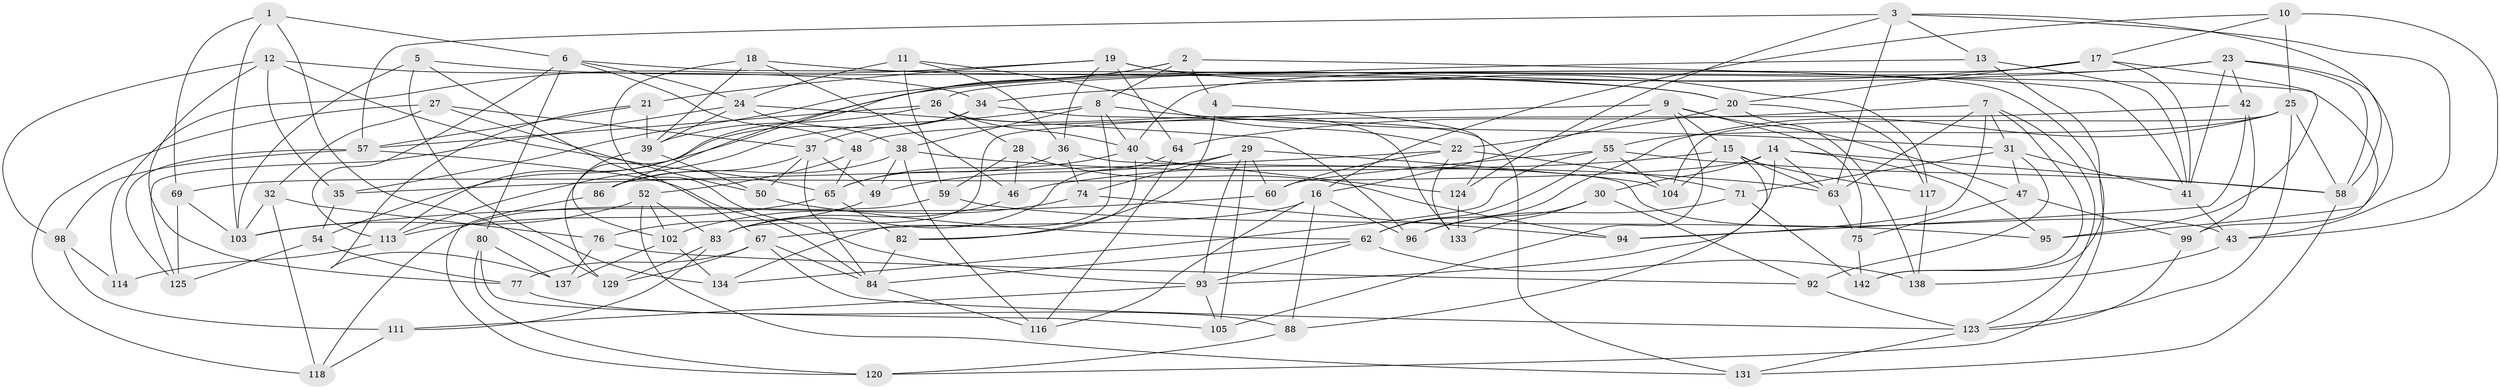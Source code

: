 // Generated by graph-tools (version 1.1) at 2025/24/03/03/25 07:24:30]
// undirected, 99 vertices, 236 edges
graph export_dot {
graph [start="1"]
  node [color=gray90,style=filled];
  1;
  2 [super="+135"];
  3 [super="+130"];
  4;
  5;
  6 [super="+97"];
  7 [super="+81"];
  8 [super="+61"];
  9 [super="+66"];
  10;
  11;
  12 [super="+45"];
  13;
  14 [super="+110"];
  15 [super="+78"];
  16 [super="+108"];
  17 [super="+33"];
  18;
  19 [super="+139"];
  20 [super="+68"];
  21;
  22 [super="+53"];
  23 [super="+44"];
  24 [super="+51"];
  25 [super="+126"];
  26 [super="+87"];
  27;
  28;
  29 [super="+73"];
  30;
  31 [super="+90"];
  32;
  34 [super="+115"];
  35;
  36 [super="+127"];
  37 [super="+85"];
  38 [super="+89"];
  39 [super="+70"];
  40 [super="+106"];
  41 [super="+79"];
  42;
  43 [super="+121"];
  46;
  47;
  48;
  49;
  50;
  52 [super="+72"];
  54;
  55 [super="+56"];
  57 [super="+140"];
  58 [super="+128"];
  59;
  60;
  62 [super="+132"];
  63 [super="+91"];
  64;
  65 [super="+101"];
  67 [super="+119"];
  69;
  71;
  74;
  75;
  76;
  77;
  80;
  82;
  83 [super="+112"];
  84 [super="+100"];
  86;
  88;
  92;
  93 [super="+107"];
  94;
  95;
  96;
  98;
  99;
  102 [super="+122"];
  103 [super="+109"];
  104;
  105;
  111;
  113 [super="+141"];
  114;
  116;
  117;
  118;
  120;
  123 [super="+136"];
  124;
  125;
  129;
  131;
  133;
  134;
  137;
  138;
  142;
  1 -- 69;
  1 -- 103;
  1 -- 129;
  1 -- 6;
  2 -- 4 [weight=2];
  2 -- 129;
  2 -- 86;
  2 -- 8;
  2 -- 41;
  3 -- 43;
  3 -- 124;
  3 -- 13;
  3 -- 63;
  3 -- 58;
  3 -- 57;
  4 -- 82;
  4 -- 124;
  5 -- 20;
  5 -- 103;
  5 -- 67;
  5 -- 134;
  6 -- 99;
  6 -- 48;
  6 -- 24;
  6 -- 80;
  6 -- 113;
  7 -- 64;
  7 -- 94;
  7 -- 31;
  7 -- 142;
  7 -- 123;
  7 -- 63;
  8 -- 113;
  8 -- 134;
  8 -- 31;
  8 -- 40;
  8 -- 38;
  9 -- 75;
  9 -- 15;
  9 -- 83;
  9 -- 16;
  9 -- 105;
  9 -- 47;
  10 -- 25;
  10 -- 17;
  10 -- 16;
  10 -- 43;
  11 -- 59;
  11 -- 36;
  11 -- 22;
  11 -- 24;
  12 -- 35;
  12 -- 77;
  12 -- 34 [weight=2];
  12 -- 65;
  12 -- 98;
  13 -- 120;
  13 -- 26;
  13 -- 41;
  14 -- 93;
  14 -- 95;
  14 -- 58;
  14 -- 69;
  14 -- 30;
  14 -- 63;
  15 -- 88;
  15 -- 104;
  15 -- 117;
  15 -- 46;
  15 -- 63;
  16 -- 67;
  16 -- 116;
  16 -- 88;
  16 -- 96;
  17 -- 40;
  17 -- 41;
  17 -- 35;
  17 -- 95;
  17 -- 20;
  18 -- 46;
  18 -- 93;
  18 -- 39;
  18 -- 20;
  19 -- 21;
  19 -- 117;
  19 -- 142;
  19 -- 64;
  19 -- 114;
  19 -- 36;
  20 -- 22;
  20 -- 138;
  20 -- 117;
  21 -- 137;
  21 -- 39;
  21 -- 57;
  22 -- 71;
  22 -- 133;
  22 -- 35;
  22 -- 60;
  23 -- 34;
  23 -- 58;
  23 -- 41;
  23 -- 113;
  23 -- 42;
  23 -- 95;
  24 -- 38;
  24 -- 96;
  24 -- 125;
  24 -- 39;
  25 -- 123;
  25 -- 104;
  25 -- 62;
  25 -- 55;
  25 -- 58;
  26 -- 28;
  26 -- 39;
  26 -- 57;
  26 -- 133;
  26 -- 40;
  27 -- 118;
  27 -- 32;
  27 -- 50;
  27 -- 37;
  28 -- 94;
  28 -- 46;
  28 -- 59;
  29 -- 60;
  29 -- 74;
  29 -- 49;
  29 -- 104;
  29 -- 105;
  29 -- 93;
  30 -- 133;
  30 -- 96;
  30 -- 92;
  31 -- 71;
  31 -- 41;
  31 -- 92;
  31 -- 47;
  32 -- 118;
  32 -- 76;
  32 -- 103;
  34 -- 54;
  34 -- 37;
  34 -- 131;
  35 -- 54;
  36 -- 74;
  36 -- 65;
  36 -- 43 [weight=2];
  37 -- 86;
  37 -- 49;
  37 -- 50;
  37 -- 84;
  38 -- 86;
  38 -- 49;
  38 -- 116;
  38 -- 63;
  39 -- 102;
  39 -- 50;
  40 -- 82;
  40 -- 65;
  40 -- 124;
  41 -- 43;
  42 -- 94;
  42 -- 99;
  42 -- 48;
  43 -- 138;
  46 -- 83;
  47 -- 99;
  47 -- 75;
  48 -- 52;
  48 -- 65;
  49 -- 76;
  50 -- 62;
  52 -- 102 [weight=2];
  52 -- 83;
  52 -- 131;
  52 -- 103;
  54 -- 77;
  54 -- 125;
  55 -- 60;
  55 -- 104;
  55 -- 58;
  55 -- 134;
  55 -- 62;
  57 -- 125;
  57 -- 84;
  57 -- 98;
  58 -- 131;
  59 -- 95;
  59 -- 118;
  60 -- 103;
  62 -- 93;
  62 -- 138;
  62 -- 84;
  63 -- 75;
  64 -- 83;
  64 -- 116;
  65 -- 113;
  65 -- 82;
  67 -- 129;
  67 -- 123;
  67 -- 84;
  67 -- 77;
  69 -- 125;
  69 -- 103;
  71 -- 96;
  71 -- 142;
  74 -- 94;
  74 -- 102;
  75 -- 142;
  76 -- 92;
  76 -- 137;
  77 -- 88;
  80 -- 105;
  80 -- 137;
  80 -- 120;
  82 -- 84;
  83 -- 111;
  83 -- 129;
  84 -- 116;
  86 -- 120;
  88 -- 120;
  92 -- 123;
  93 -- 105;
  93 -- 111;
  98 -- 114;
  98 -- 111;
  99 -- 123;
  102 -- 137;
  102 -- 134;
  111 -- 118;
  113 -- 114 [weight=2];
  117 -- 138;
  123 -- 131;
  124 -- 133;
}
